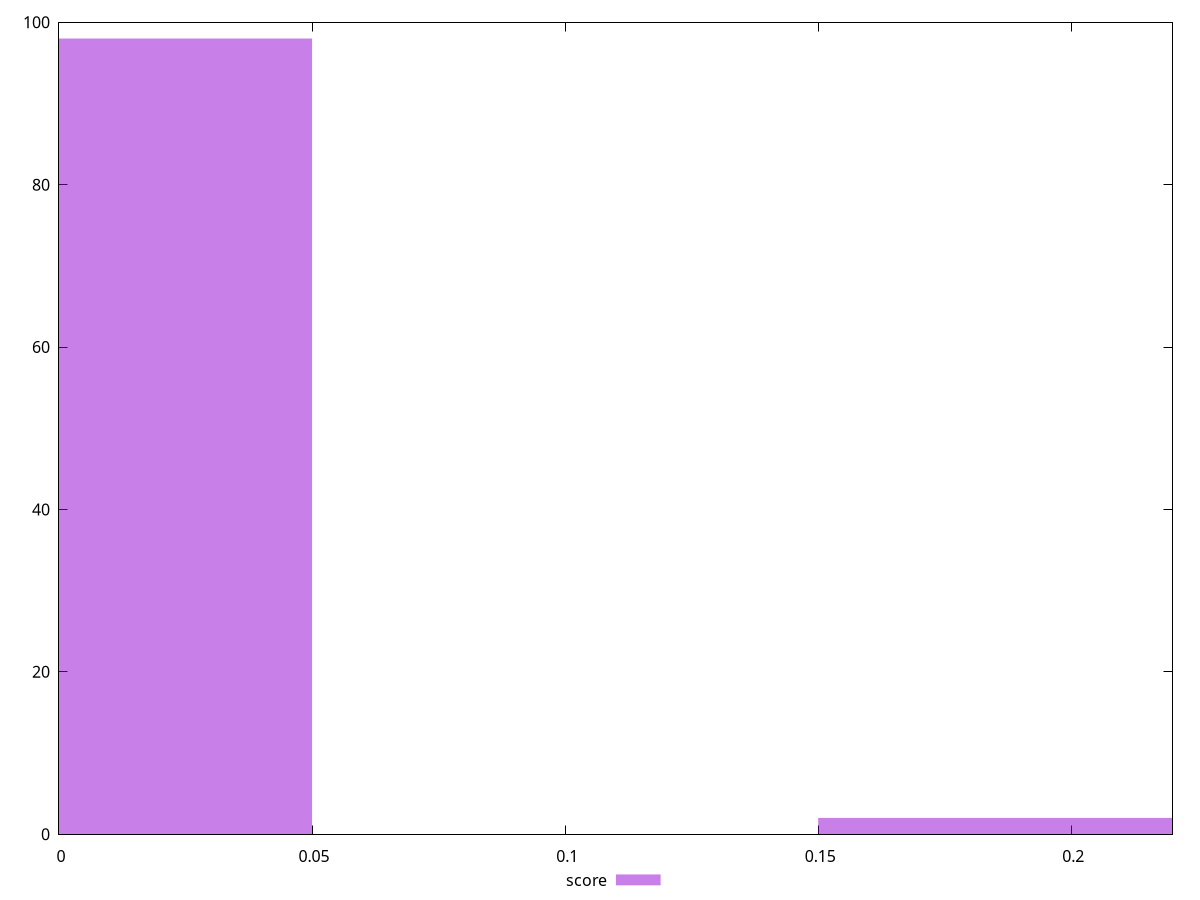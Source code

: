 reset

$score <<EOF
0 98
0.2 2
EOF

set key outside below
set boxwidth 0.1
set xrange [0:0.22]
set yrange [0:100]
set trange [0:100]
set style fill transparent solid 0.5 noborder
set terminal svg size 640, 490 enhanced background rgb 'white'
set output "reprap/unused-javascript/samples/pages+cached+noexternal+nomedia+nocss/score/histogram.svg"

plot $score title "score" with boxes

reset
